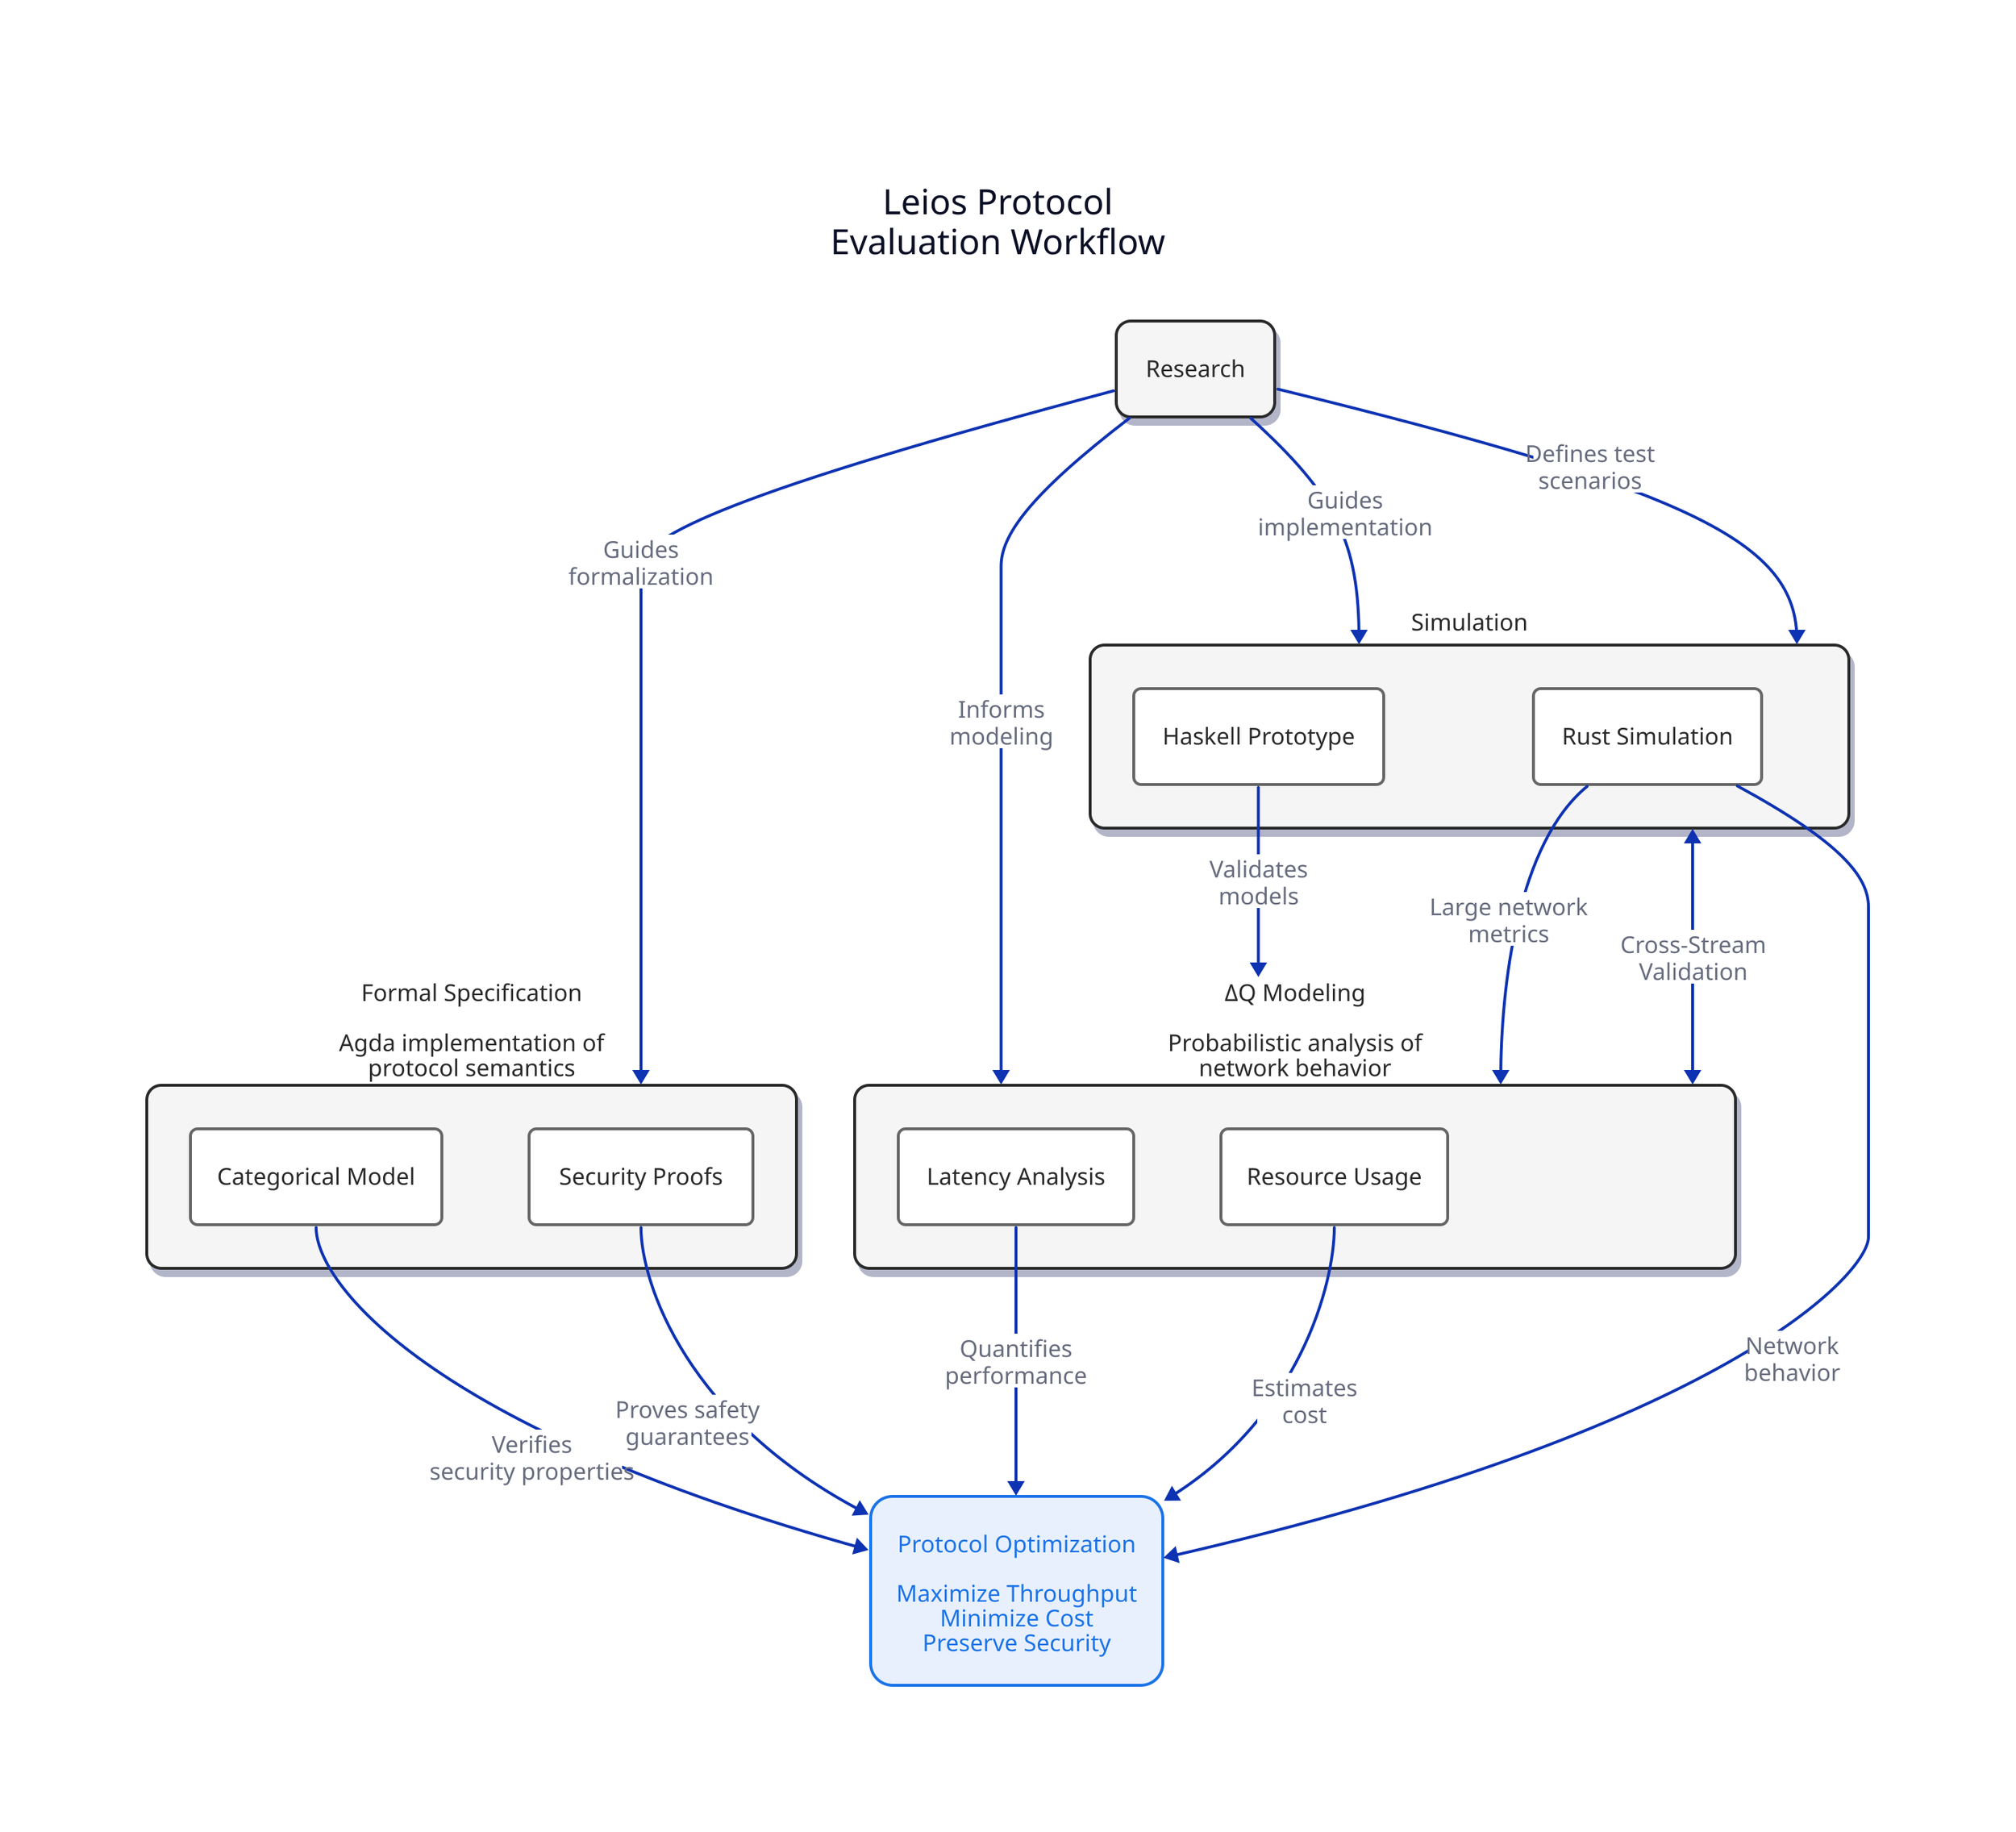 title: {
  label: "Leios Protocol\nEvaluation Workflow"
  near: top-center
  style.font-size: 24
  style.bold: true
  style.fill: "#ffffff"
  style.stroke: "#ffffff"
}

# Styles
classes: {
  workstream: {
    style: {
      stroke: "#2a2a2a"
      fill: "#f5f5f5"
      font-color: "#2a2a2a"
      font-size: 16
      border-radius: 10
      shadow: true
    }
  }
  output: {
    style: {
      stroke: "#666666"
      fill: "#ffffff"
      font-color: "#2a2a2a"
      border-radius: 5
    }
  }
  goal: {
    style: {
      stroke: "#1a73e8"
      fill: "#e8f0fe"
      font-color: "#1a73e8"
      border-radius: 15
      bold: true
    }
  }
}

# Work Streams
Research: {
  class: workstream
}

Formal: {
  class: workstream
  label: "Formal Specification\n\nAgda implementation of\nprotocol semantics"

  spec: {
    class: output
    label: "Categorical Model"
  }

  proofs: {
    class: output
    label: "Security Proofs"
  }
}

DeltaQ: {
  class: workstream
  label: "ΔQ Modeling\n\nProbabilistic analysis of\nnetwork behavior"

  latency: {
    class: output
    label: "Latency Analysis"
  }

  resources: {
    class: output
    label: "Resource Usage"
  }
}

Simulation: {
  class: workstream

  haskell: {
    class: output
    label: "Haskell Prototype"
  }

  rust: {
    class: output
    label: "Rust Simulation"
  }
}

# Goal
Optimization: {
  class: goal
  label: "Protocol Optimization\n\nMaximize Throughput\nMinimize Cost\nPreserve Security"
}

# Relationships
Research -> Formal: "Guides\nformalization"
Research -> Simulation: "Guides\nimplementation"
Research -> DeltaQ: "Informs\nmodeling"
Research -> Simulation: "Defines test\nscenarios"

Formal.spec -> Optimization: "Verifies\nsecurity properties"
Formal.proofs -> Optimization: "Proves safety\nguarantees"

DeltaQ <-> Simulation: "Cross-Stream\nValidation"
DeltaQ.latency -> Optimization: "Quantifies\nperformance"
DeltaQ.resources -> Optimization: "Estimates\ncost"

Simulation.haskell -> DeltaQ: "Validates\nmodels"
Simulation.rust -> DeltaQ: "Large network\nmetrics"
Simulation.rust -> Optimization: "Network\nbehavior"

